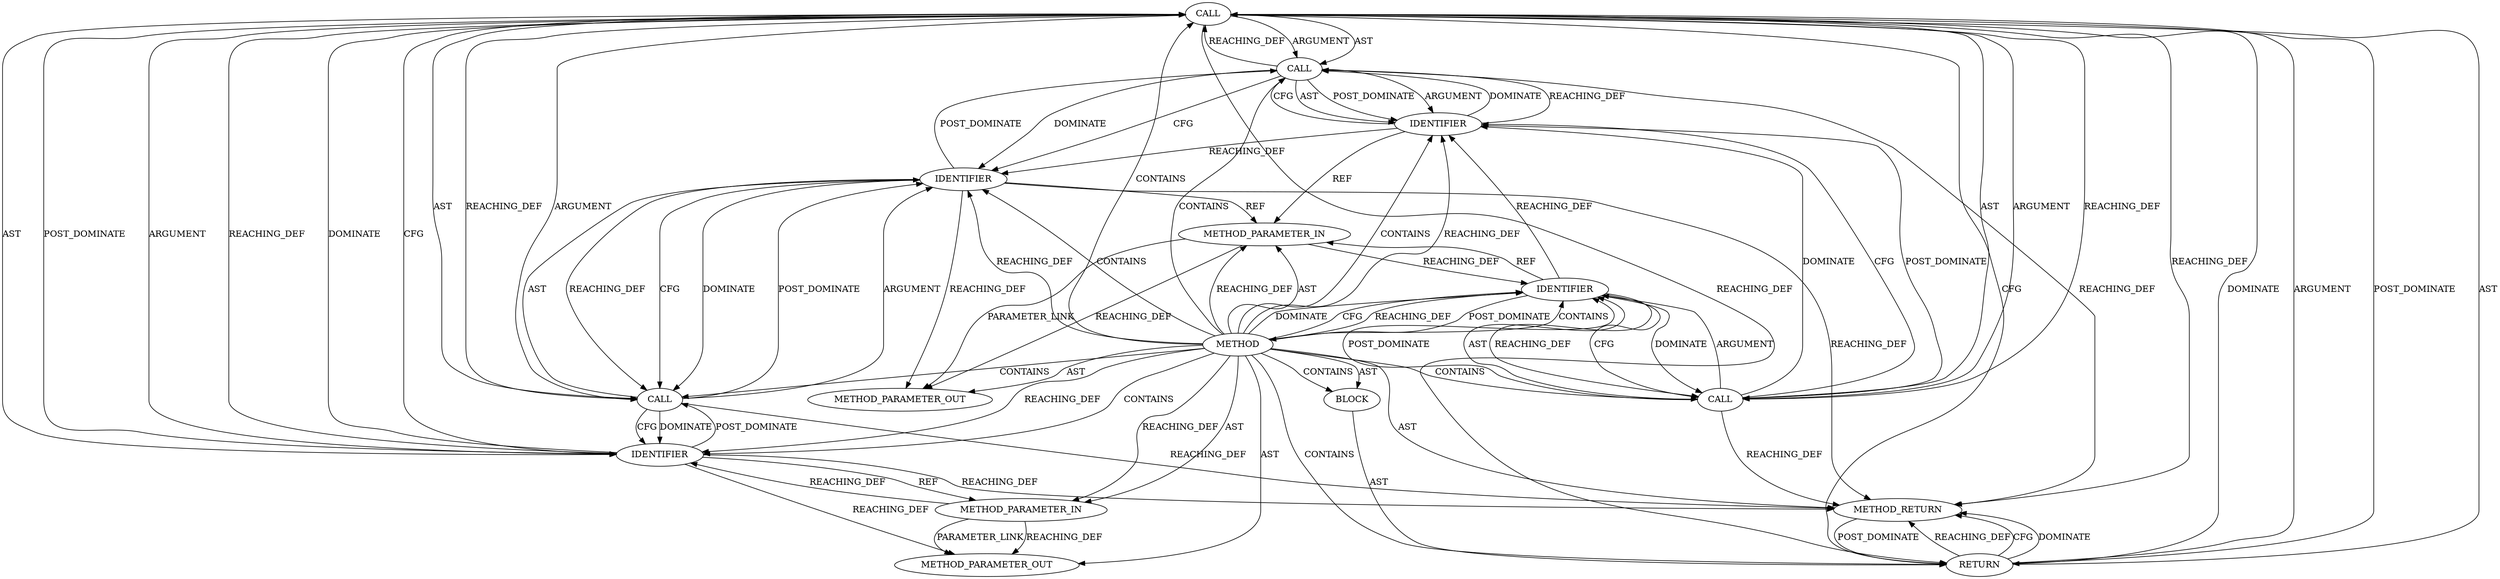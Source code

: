 digraph {
  1260 [label=CALL ORDER=1 ARGUMENT_INDEX=-1 CODE="__tail_onwire_len(front_len(msg), middle_len(msg),
				 data_len(msg), secure)" COLUMN_NUMBER=9 METHOD_FULL_NAME="__tail_onwire_len" LINE_NUMBER=424 TYPE_FULL_NAME="<empty>" DISPATCH_TYPE="STATIC_DISPATCH" SIGNATURE="" NAME="__tail_onwire_len"]
  1262 [label=IDENTIFIER ORDER=1 ARGUMENT_INDEX=1 CODE="msg" COLUMN_NUMBER=37 LINE_NUMBER=424 TYPE_FULL_NAME="ceph_msg*" NAME="msg"]
  1257 [label=METHOD_PARAMETER_IN ORDER=2 CODE="bool secure" IS_VARIADIC=false COLUMN_NUMBER=56 LINE_NUMBER=422 TYPE_FULL_NAME="bool" EVALUATION_STRATEGY="BY_VALUE" INDEX=2 NAME="secure"]
  1266 [label=IDENTIFIER ORDER=1 ARGUMENT_INDEX=1 CODE="msg" COLUMN_NUMBER=15 LINE_NUMBER=425 TYPE_FULL_NAME="ceph_msg*" NAME="msg"]
  1263 [label=CALL ORDER=2 ARGUMENT_INDEX=2 CODE="middle_len(msg)" COLUMN_NUMBER=43 METHOD_FULL_NAME="middle_len" LINE_NUMBER=424 TYPE_FULL_NAME="<empty>" DISPATCH_TYPE="STATIC_DISPATCH" SIGNATURE="" NAME="middle_len"]
  13036 [label=METHOD_PARAMETER_OUT ORDER=1 CODE="const struct ceph_msg *msg" IS_VARIADIC=false COLUMN_NUMBER=28 LINE_NUMBER=422 TYPE_FULL_NAME="ceph_msg*" EVALUATION_STRATEGY="BY_VALUE" INDEX=1 NAME="msg"]
  1259 [label=RETURN ORDER=1 ARGUMENT_INDEX=-1 CODE="return __tail_onwire_len(front_len(msg), middle_len(msg),
				 data_len(msg), secure);" COLUMN_NUMBER=2 LINE_NUMBER=424]
  1255 [label=METHOD COLUMN_NUMBER=1 LINE_NUMBER=422 COLUMN_NUMBER_END=1 IS_EXTERNAL=false SIGNATURE="int tail_onwire_len (ceph_msg*,bool)" NAME="tail_onwire_len" AST_PARENT_TYPE="TYPE_DECL" AST_PARENT_FULL_NAME="file_code_old-a282a2f-decode_preamble-526.c:<global>" ORDER=30 CODE="static int tail_onwire_len(const struct ceph_msg *msg, bool secure)
{
	return __tail_onwire_len(front_len(msg), middle_len(msg),
				 data_len(msg), secure);
}" FULL_NAME="tail_onwire_len" LINE_NUMBER_END=426 FILENAME="file_code_old-a282a2f-decode_preamble-526.c"]
  1268 [label=METHOD_RETURN ORDER=4 CODE="RET" COLUMN_NUMBER=1 LINE_NUMBER=422 TYPE_FULL_NAME="int" EVALUATION_STRATEGY="BY_VALUE"]
  1256 [label=METHOD_PARAMETER_IN ORDER=1 CODE="const struct ceph_msg *msg" IS_VARIADIC=false COLUMN_NUMBER=28 LINE_NUMBER=422 TYPE_FULL_NAME="ceph_msg*" EVALUATION_STRATEGY="BY_VALUE" INDEX=1 NAME="msg"]
  1267 [label=IDENTIFIER ORDER=4 ARGUMENT_INDEX=4 CODE="secure" COLUMN_NUMBER=21 LINE_NUMBER=425 TYPE_FULL_NAME="bool" NAME="secure"]
  1264 [label=IDENTIFIER ORDER=1 ARGUMENT_INDEX=1 CODE="msg" COLUMN_NUMBER=54 LINE_NUMBER=424 TYPE_FULL_NAME="ceph_msg*" NAME="msg"]
  13037 [label=METHOD_PARAMETER_OUT ORDER=2 CODE="bool secure" IS_VARIADIC=false COLUMN_NUMBER=56 LINE_NUMBER=422 TYPE_FULL_NAME="bool" EVALUATION_STRATEGY="BY_VALUE" INDEX=2 NAME="secure"]
  1261 [label=CALL ORDER=1 ARGUMENT_INDEX=1 CODE="front_len(msg)" COLUMN_NUMBER=27 METHOD_FULL_NAME="front_len" LINE_NUMBER=424 TYPE_FULL_NAME="<empty>" DISPATCH_TYPE="STATIC_DISPATCH" SIGNATURE="" NAME="front_len"]
  1265 [label=CALL ORDER=3 ARGUMENT_INDEX=3 CODE="data_len(msg)" COLUMN_NUMBER=6 METHOD_FULL_NAME="data_len" LINE_NUMBER=425 TYPE_FULL_NAME="<empty>" DISPATCH_TYPE="STATIC_DISPATCH" SIGNATURE="" NAME="data_len"]
  1258 [label=BLOCK ORDER=3 ARGUMENT_INDEX=-1 CODE="{
	return __tail_onwire_len(front_len(msg), middle_len(msg),
				 data_len(msg), secure);
}" COLUMN_NUMBER=1 LINE_NUMBER=423 TYPE_FULL_NAME="void"]
  1265 -> 1267 [label=DOMINATE ]
  1256 -> 13036 [label=PARAMETER_LINK ]
  1267 -> 1260 [label=REACHING_DEF VARIABLE="secure"]
  1268 -> 1259 [label=POST_DOMINATE ]
  1255 -> 1267 [label=REACHING_DEF VARIABLE=""]
  1264 -> 1263 [label=DOMINATE ]
  1260 -> 1261 [label=AST ]
  1262 -> 1261 [label=REACHING_DEF VARIABLE="msg"]
  1267 -> 1268 [label=REACHING_DEF VARIABLE="secure"]
  1263 -> 1264 [label=AST ]
  1264 -> 1263 [label=REACHING_DEF VARIABLE="msg"]
  1262 -> 1255 [label=POST_DOMINATE ]
  1265 -> 1266 [label=AST ]
  1266 -> 1256 [label=REF ]
  1261 -> 1262 [label=ARGUMENT ]
  1255 -> 1262 [label=CONTAINS ]
  1255 -> 1258 [label=AST ]
  1255 -> 1260 [label=CONTAINS ]
  1255 -> 1258 [label=CONTAINS ]
  1266 -> 13036 [label=REACHING_DEF VARIABLE="msg"]
  1263 -> 1268 [label=REACHING_DEF VARIABLE="middle_len(msg)"]
  1263 -> 1260 [label=REACHING_DEF VARIABLE="middle_len(msg)"]
  1255 -> 1267 [label=CONTAINS ]
  1266 -> 1265 [label=REACHING_DEF VARIABLE="msg"]
  1255 -> 1262 [label=DOMINATE ]
  1259 -> 1268 [label=REACHING_DEF VARIABLE="<RET>"]
  1255 -> 1262 [label=CFG ]
  1265 -> 1267 [label=CFG ]
  1260 -> 1259 [label=REACHING_DEF VARIABLE="__tail_onwire_len(front_len(msg), middle_len(msg),
				 data_len(msg), secure)"]
  1260 -> 1267 [label=AST ]
  1259 -> 1260 [label=ARGUMENT ]
  1256 -> 13036 [label=REACHING_DEF VARIABLE="msg"]
  1258 -> 1259 [label=AST ]
  1263 -> 1266 [label=DOMINATE ]
  1259 -> 1268 [label=CFG ]
  1259 -> 1268 [label=DOMINATE ]
  1267 -> 1260 [label=DOMINATE ]
  1267 -> 1260 [label=CFG ]
  1255 -> 1261 [label=CONTAINS ]
  1255 -> 1266 [label=CONTAINS ]
  1260 -> 1267 [label=POST_DOMINATE ]
  1255 -> 1256 [label=REACHING_DEF VARIABLE=""]
  1255 -> 13036 [label=AST ]
  1265 -> 1260 [label=REACHING_DEF VARIABLE="data_len(msg)"]
  1260 -> 1268 [label=REACHING_DEF VARIABLE="__tail_onwire_len(front_len(msg), middle_len(msg),
				 data_len(msg), secure)"]
  1255 -> 1268 [label=AST ]
  1261 -> 1262 [label=POST_DOMINATE ]
  1255 -> 13037 [label=AST ]
  1259 -> 1260 [label=POST_DOMINATE ]
  1263 -> 1264 [label=POST_DOMINATE ]
  1262 -> 1261 [label=CFG ]
  1265 -> 1266 [label=POST_DOMINATE ]
  1267 -> 13037 [label=REACHING_DEF VARIABLE="secure"]
  1261 -> 1264 [label=DOMINATE ]
  1255 -> 1257 [label=REACHING_DEF VARIABLE=""]
  1255 -> 1265 [label=CONTAINS ]
  1264 -> 1263 [label=CFG ]
  1260 -> 1265 [label=ARGUMENT ]
  1260 -> 1265 [label=AST ]
  1264 -> 1261 [label=POST_DOMINATE ]
  1260 -> 1259 [label=CFG ]
  1259 -> 1260 [label=AST ]
  1266 -> 1265 [label=CFG ]
  1255 -> 1266 [label=REACHING_DEF VARIABLE=""]
  1260 -> 1261 [label=ARGUMENT ]
  1257 -> 1267 [label=REACHING_DEF VARIABLE="secure"]
  1255 -> 1264 [label=CONTAINS ]
  1266 -> 1268 [label=REACHING_DEF VARIABLE="msg"]
  1264 -> 1266 [label=REACHING_DEF VARIABLE="msg"]
  1261 -> 1268 [label=REACHING_DEF VARIABLE="front_len(msg)"]
  1262 -> 1264 [label=REACHING_DEF VARIABLE="msg"]
  1266 -> 1263 [label=POST_DOMINATE ]
  1261 -> 1264 [label=CFG ]
  1255 -> 1264 [label=REACHING_DEF VARIABLE=""]
  1261 -> 1260 [label=REACHING_DEF VARIABLE="front_len(msg)"]
  1257 -> 13037 [label=PARAMETER_LINK ]
  1255 -> 1256 [label=AST ]
  1267 -> 1257 [label=REF ]
  1261 -> 1262 [label=AST ]
  1263 -> 1264 [label=ARGUMENT ]
  1256 -> 1262 [label=REACHING_DEF VARIABLE="msg"]
  1265 -> 1268 [label=REACHING_DEF VARIABLE="data_len(msg)"]
  1260 -> 1263 [label=ARGUMENT ]
  1266 -> 1265 [label=DOMINATE ]
  1265 -> 1266 [label=ARGUMENT ]
  1260 -> 1267 [label=ARGUMENT ]
  1255 -> 1262 [label=REACHING_DEF VARIABLE=""]
  1264 -> 1256 [label=REF ]
  1255 -> 1259 [label=CONTAINS ]
  1255 -> 1263 [label=CONTAINS ]
  1262 -> 1261 [label=DOMINATE ]
  1257 -> 13037 [label=REACHING_DEF VARIABLE="secure"]
  1267 -> 1265 [label=POST_DOMINATE ]
  1260 -> 1259 [label=DOMINATE ]
  1262 -> 1256 [label=REF ]
  1263 -> 1266 [label=CFG ]
  1255 -> 1257 [label=AST ]
  1260 -> 1263 [label=AST ]
}
